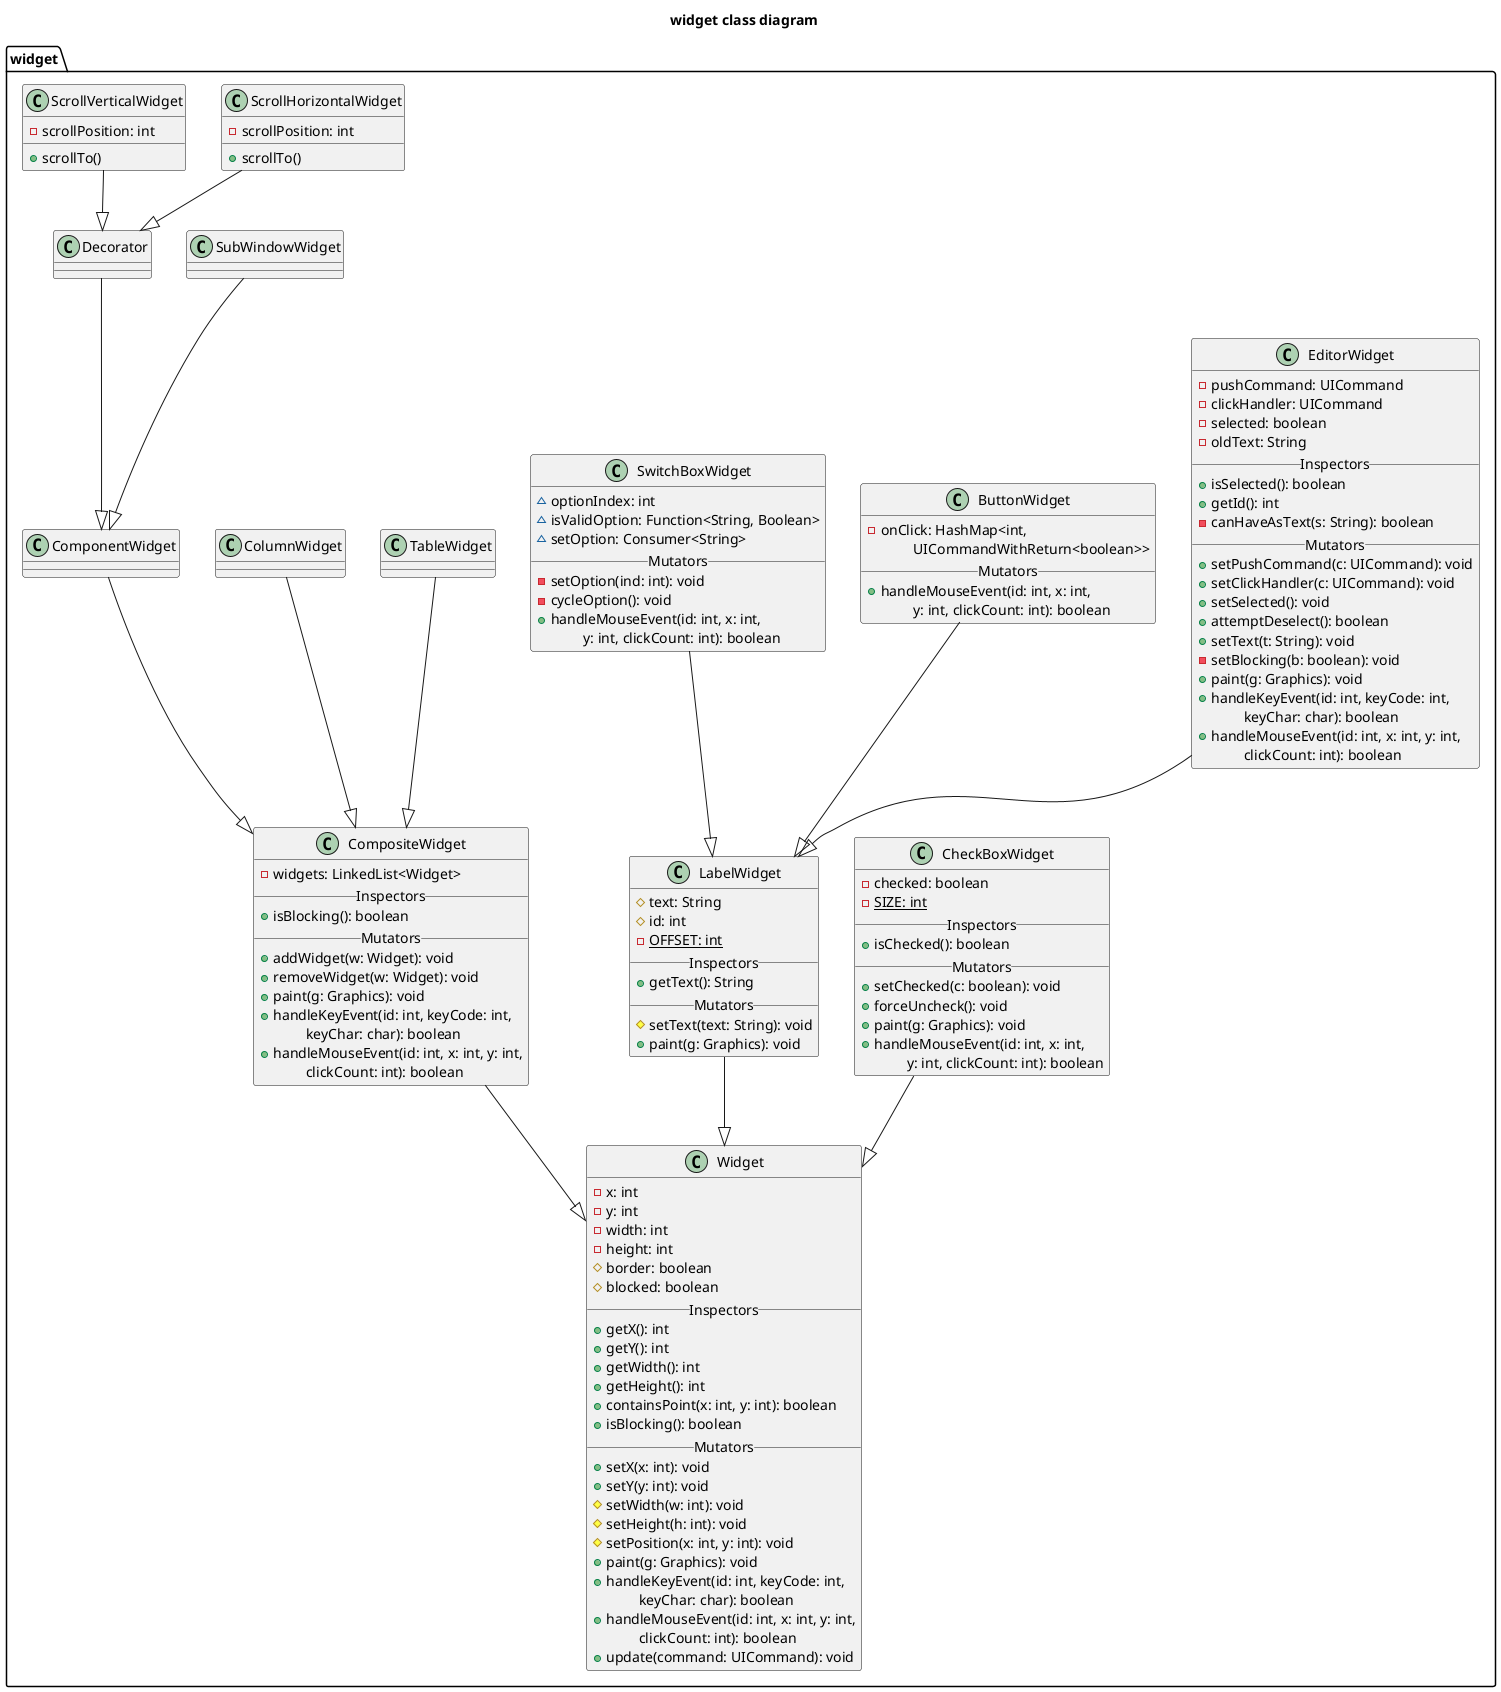 @startuml
title widget class diagram
package "widget" {

        class Widget {
            -x: int
            -y: int
            -width: int
            -height: int
            #border: boolean
            #blocked: boolean
            __Inspectors__
            +getX(): int
            +getY(): int
            +getWidth(): int
            +getHeight(): int
            +containsPoint(x: int, y: int): boolean
            +isBlocking(): boolean
            __Mutators__
            +setX(x: int): void
            +setY(y: int): void
            #setWidth(w: int): void
            #setHeight(h: int): void
            #setPosition(x: int, y: int): void
            +paint(g: Graphics): void
            +handleKeyEvent(id: int, keyCode: int,
                \t keyChar: char): boolean
            +handleMouseEvent(id: int, x: int, y: int,
                \t clickCount: int): boolean
            +update(command: UICommand): void
        }


        class LabelWidget{
            #text: String
            #id: int
            -{static}OFFSET: int
            __Inspectors__
            +getText(): String
            __Mutators__
            #setText(text: String): void
            +paint(g: Graphics): void
        }
        LabelWidget --|> Widget


        class EditorWidget{
            -pushCommand: UICommand
            -clickHandler: UICommand
            -selected: boolean
            -oldText: String
            __Inspectors__
            +isSelected(): boolean
            +getId(): int
            -canHaveAsText(s: String): boolean
            __Mutators__
            +setPushCommand(c: UICommand): void
            +setClickHandler(c: UICommand): void
            +setSelected(): void
            +attemptDeselect(): boolean
            +setText(t: String): void
            -setBlocking(b: boolean): void
            +paint(g: Graphics): void
            +handleKeyEvent(id: int, keyCode: int,
                \t keyChar: char): boolean
            +handleMouseEvent(id: int, x: int, y: int,
                \t clickCount: int): boolean
        }
        EditorWidget --|> LabelWidget

        class CheckBoxWidget{
            -checked: boolean
            -{static}SIZE: int
            __Inspectors__
            +isChecked(): boolean
            __Mutators__
            +setChecked(c: boolean): void
            +forceUncheck(): void
            +paint(g: Graphics): void
            +handleMouseEvent(id: int, x: int,
                \t y: int, clickCount: int): boolean
        }
        CheckBoxWidget --|> Widget
        class ButtonWidget{
            -onClick: HashMap<int,
                \t UICommandWithReturn<boolean>>
            __Mutators__
            +handleMouseEvent(id: int, x: int,
                            \t y: int, clickCount: int): boolean
        }
        ButtonWidget --|> LabelWidget


        class SwitchBoxWidget{
            ~optionIndex: int
            ~isValidOption: Function<String, Boolean>
            ~setOption: Consumer<String>
            __Mutators__
            -setOption(ind: int): void
            -cycleOption(): void
            +handleMouseEvent(id: int, x: int,
                \t y: int, clickCount: int): boolean
        }
        SwitchBoxWidget --|> LabelWidget

        class CompositeWidget{
            - widgets: LinkedList<Widget>
            __Inspectors__
            +isBlocking(): boolean
            __Mutators__
            + addWidget(w: Widget): void
            + removeWidget(w: Widget): void
            +paint(g: Graphics): void
            +handleKeyEvent(id: int, keyCode: int,
                \t keyChar: char): boolean
            +handleMouseEvent(id: int, x: int, y: int,
                \t clickCount: int): boolean
        }

        CompositeWidget --|> Widget

        class TableWidget{
        }

        TableWidget --|> CompositeWidget

        class ColumnWidget{
        }

        ColumnWidget --|> CompositeWidget

        class ComponentWidget{
        }

        ComponentWidget --|> CompositeWidget

        class SubWindowWidget{
        }

        SubWindowWidget --|> ComponentWidget


        class Decorator{
        }

        Decorator --|> ComponentWidget

        class ScrollHorizontalWidget{
            - scrollPosition: int
            __
            + scrollTo()
        }

        ScrollHorizontalWidget --|> Decorator

        class ScrollVerticalWidget{
            - scrollPosition: int
            __
            + scrollTo()
        }

        ScrollVerticalWidget --|> Decorator



    }

@enduml